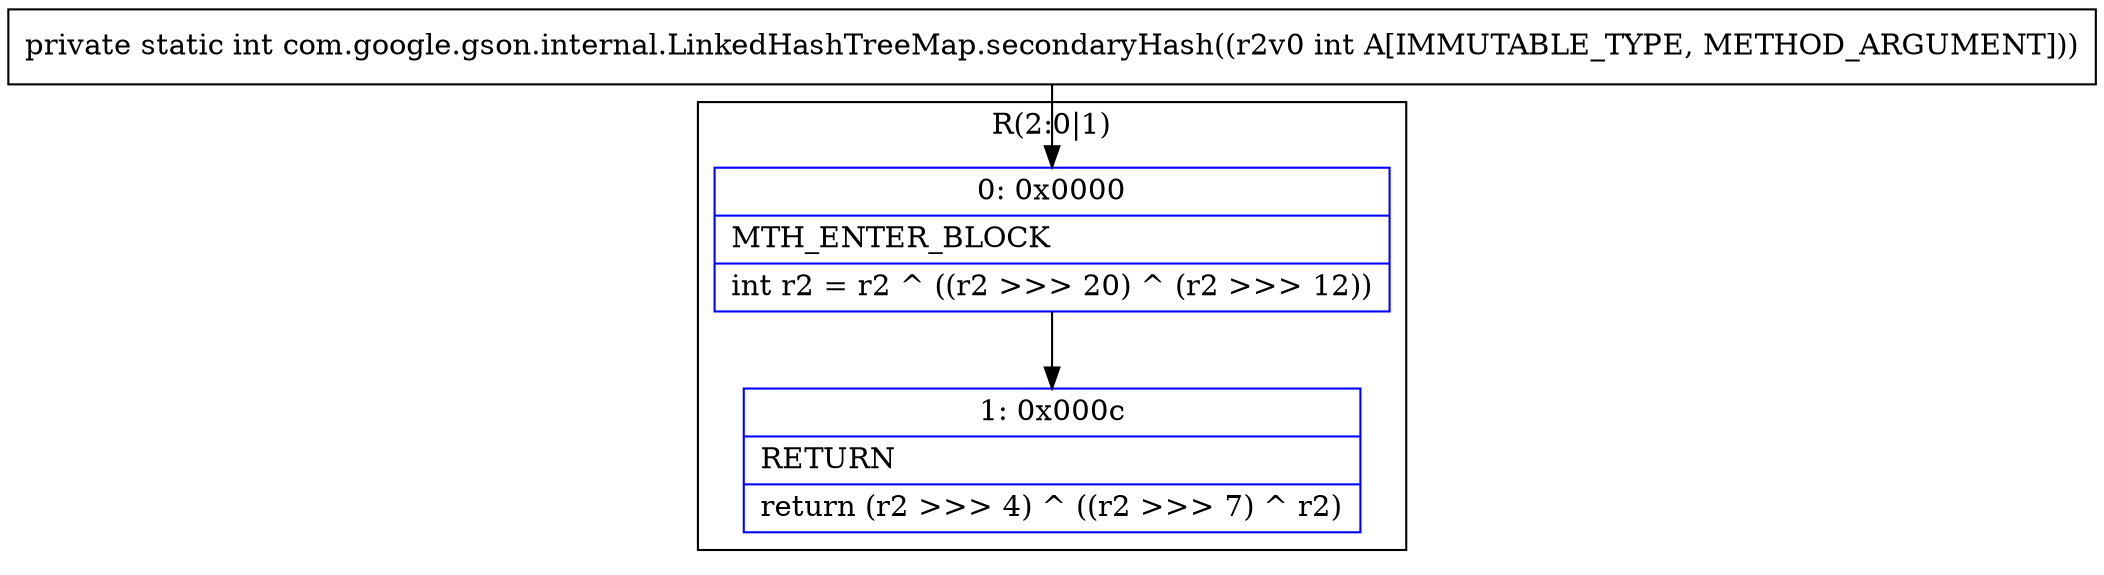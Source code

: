 digraph "CFG forcom.google.gson.internal.LinkedHashTreeMap.secondaryHash(I)I" {
subgraph cluster_Region_1894080950 {
label = "R(2:0|1)";
node [shape=record,color=blue];
Node_0 [shape=record,label="{0\:\ 0x0000|MTH_ENTER_BLOCK\l|int r2 = r2 ^ ((r2 \>\>\> 20) ^ (r2 \>\>\> 12))\l}"];
Node_1 [shape=record,label="{1\:\ 0x000c|RETURN\l|return (r2 \>\>\> 4) ^ ((r2 \>\>\> 7) ^ r2)\l}"];
}
MethodNode[shape=record,label="{private static int com.google.gson.internal.LinkedHashTreeMap.secondaryHash((r2v0 int A[IMMUTABLE_TYPE, METHOD_ARGUMENT])) }"];
MethodNode -> Node_0;
Node_0 -> Node_1;
}

